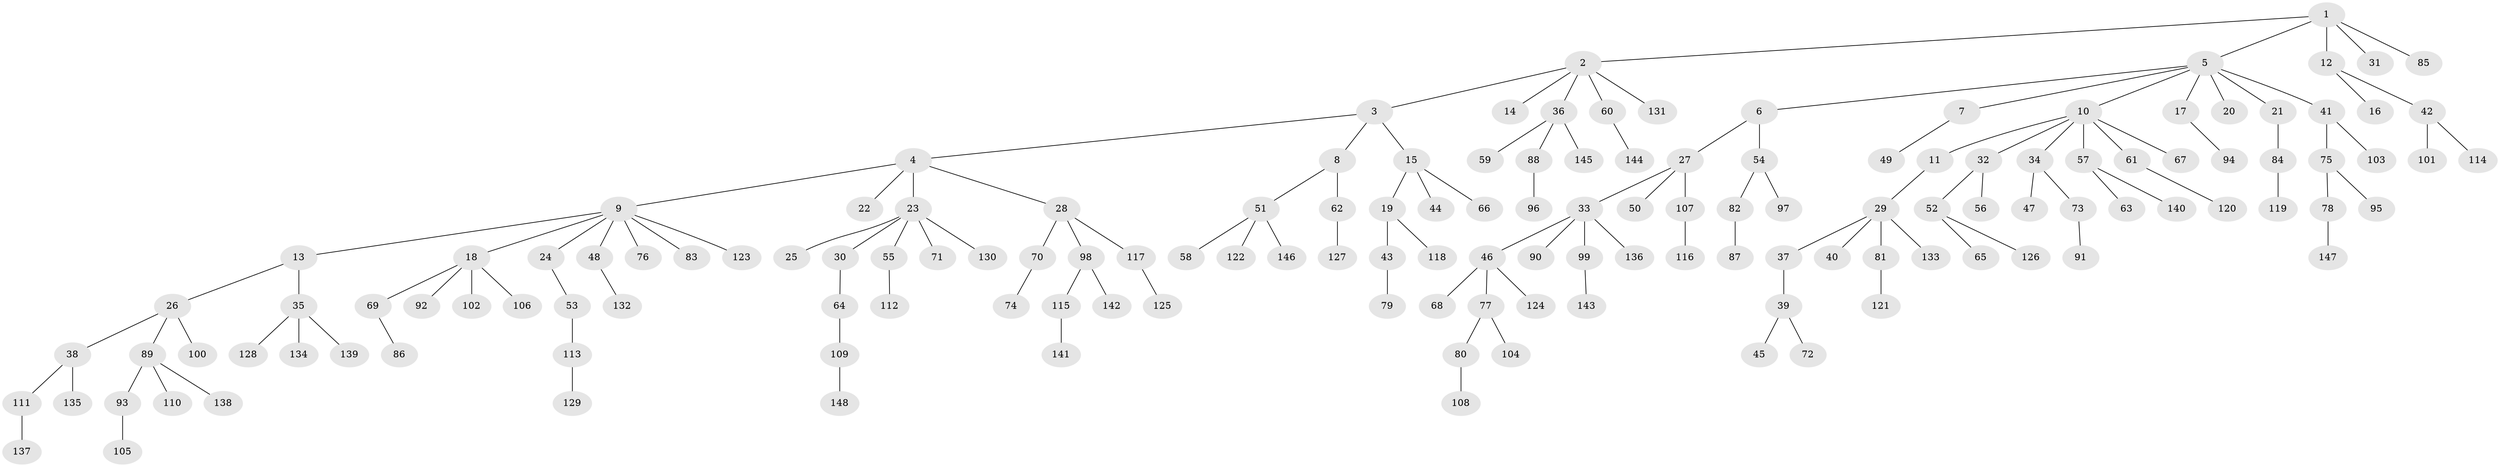 // coarse degree distribution, {4: 0.04807692307692308, 6: 0.019230769230769232, 9: 0.009615384615384616, 13: 0.009615384615384616, 3: 0.10576923076923077, 1: 0.6153846153846154, 8: 0.009615384615384616, 5: 0.028846153846153848, 2: 0.15384615384615385}
// Generated by graph-tools (version 1.1) at 2025/42/03/06/25 10:42:04]
// undirected, 148 vertices, 147 edges
graph export_dot {
graph [start="1"]
  node [color=gray90,style=filled];
  1;
  2;
  3;
  4;
  5;
  6;
  7;
  8;
  9;
  10;
  11;
  12;
  13;
  14;
  15;
  16;
  17;
  18;
  19;
  20;
  21;
  22;
  23;
  24;
  25;
  26;
  27;
  28;
  29;
  30;
  31;
  32;
  33;
  34;
  35;
  36;
  37;
  38;
  39;
  40;
  41;
  42;
  43;
  44;
  45;
  46;
  47;
  48;
  49;
  50;
  51;
  52;
  53;
  54;
  55;
  56;
  57;
  58;
  59;
  60;
  61;
  62;
  63;
  64;
  65;
  66;
  67;
  68;
  69;
  70;
  71;
  72;
  73;
  74;
  75;
  76;
  77;
  78;
  79;
  80;
  81;
  82;
  83;
  84;
  85;
  86;
  87;
  88;
  89;
  90;
  91;
  92;
  93;
  94;
  95;
  96;
  97;
  98;
  99;
  100;
  101;
  102;
  103;
  104;
  105;
  106;
  107;
  108;
  109;
  110;
  111;
  112;
  113;
  114;
  115;
  116;
  117;
  118;
  119;
  120;
  121;
  122;
  123;
  124;
  125;
  126;
  127;
  128;
  129;
  130;
  131;
  132;
  133;
  134;
  135;
  136;
  137;
  138;
  139;
  140;
  141;
  142;
  143;
  144;
  145;
  146;
  147;
  148;
  1 -- 2;
  1 -- 5;
  1 -- 12;
  1 -- 31;
  1 -- 85;
  2 -- 3;
  2 -- 14;
  2 -- 36;
  2 -- 60;
  2 -- 131;
  3 -- 4;
  3 -- 8;
  3 -- 15;
  4 -- 9;
  4 -- 22;
  4 -- 23;
  4 -- 28;
  5 -- 6;
  5 -- 7;
  5 -- 10;
  5 -- 17;
  5 -- 20;
  5 -- 21;
  5 -- 41;
  6 -- 27;
  6 -- 54;
  7 -- 49;
  8 -- 51;
  8 -- 62;
  9 -- 13;
  9 -- 18;
  9 -- 24;
  9 -- 48;
  9 -- 76;
  9 -- 83;
  9 -- 123;
  10 -- 11;
  10 -- 32;
  10 -- 34;
  10 -- 57;
  10 -- 61;
  10 -- 67;
  11 -- 29;
  12 -- 16;
  12 -- 42;
  13 -- 26;
  13 -- 35;
  15 -- 19;
  15 -- 44;
  15 -- 66;
  17 -- 94;
  18 -- 69;
  18 -- 92;
  18 -- 102;
  18 -- 106;
  19 -- 43;
  19 -- 118;
  21 -- 84;
  23 -- 25;
  23 -- 30;
  23 -- 55;
  23 -- 71;
  23 -- 130;
  24 -- 53;
  26 -- 38;
  26 -- 89;
  26 -- 100;
  27 -- 33;
  27 -- 50;
  27 -- 107;
  28 -- 70;
  28 -- 98;
  28 -- 117;
  29 -- 37;
  29 -- 40;
  29 -- 81;
  29 -- 133;
  30 -- 64;
  32 -- 52;
  32 -- 56;
  33 -- 46;
  33 -- 90;
  33 -- 99;
  33 -- 136;
  34 -- 47;
  34 -- 73;
  35 -- 128;
  35 -- 134;
  35 -- 139;
  36 -- 59;
  36 -- 88;
  36 -- 145;
  37 -- 39;
  38 -- 111;
  38 -- 135;
  39 -- 45;
  39 -- 72;
  41 -- 75;
  41 -- 103;
  42 -- 101;
  42 -- 114;
  43 -- 79;
  46 -- 68;
  46 -- 77;
  46 -- 124;
  48 -- 132;
  51 -- 58;
  51 -- 122;
  51 -- 146;
  52 -- 65;
  52 -- 126;
  53 -- 113;
  54 -- 82;
  54 -- 97;
  55 -- 112;
  57 -- 63;
  57 -- 140;
  60 -- 144;
  61 -- 120;
  62 -- 127;
  64 -- 109;
  69 -- 86;
  70 -- 74;
  73 -- 91;
  75 -- 78;
  75 -- 95;
  77 -- 80;
  77 -- 104;
  78 -- 147;
  80 -- 108;
  81 -- 121;
  82 -- 87;
  84 -- 119;
  88 -- 96;
  89 -- 93;
  89 -- 110;
  89 -- 138;
  93 -- 105;
  98 -- 115;
  98 -- 142;
  99 -- 143;
  107 -- 116;
  109 -- 148;
  111 -- 137;
  113 -- 129;
  115 -- 141;
  117 -- 125;
}
